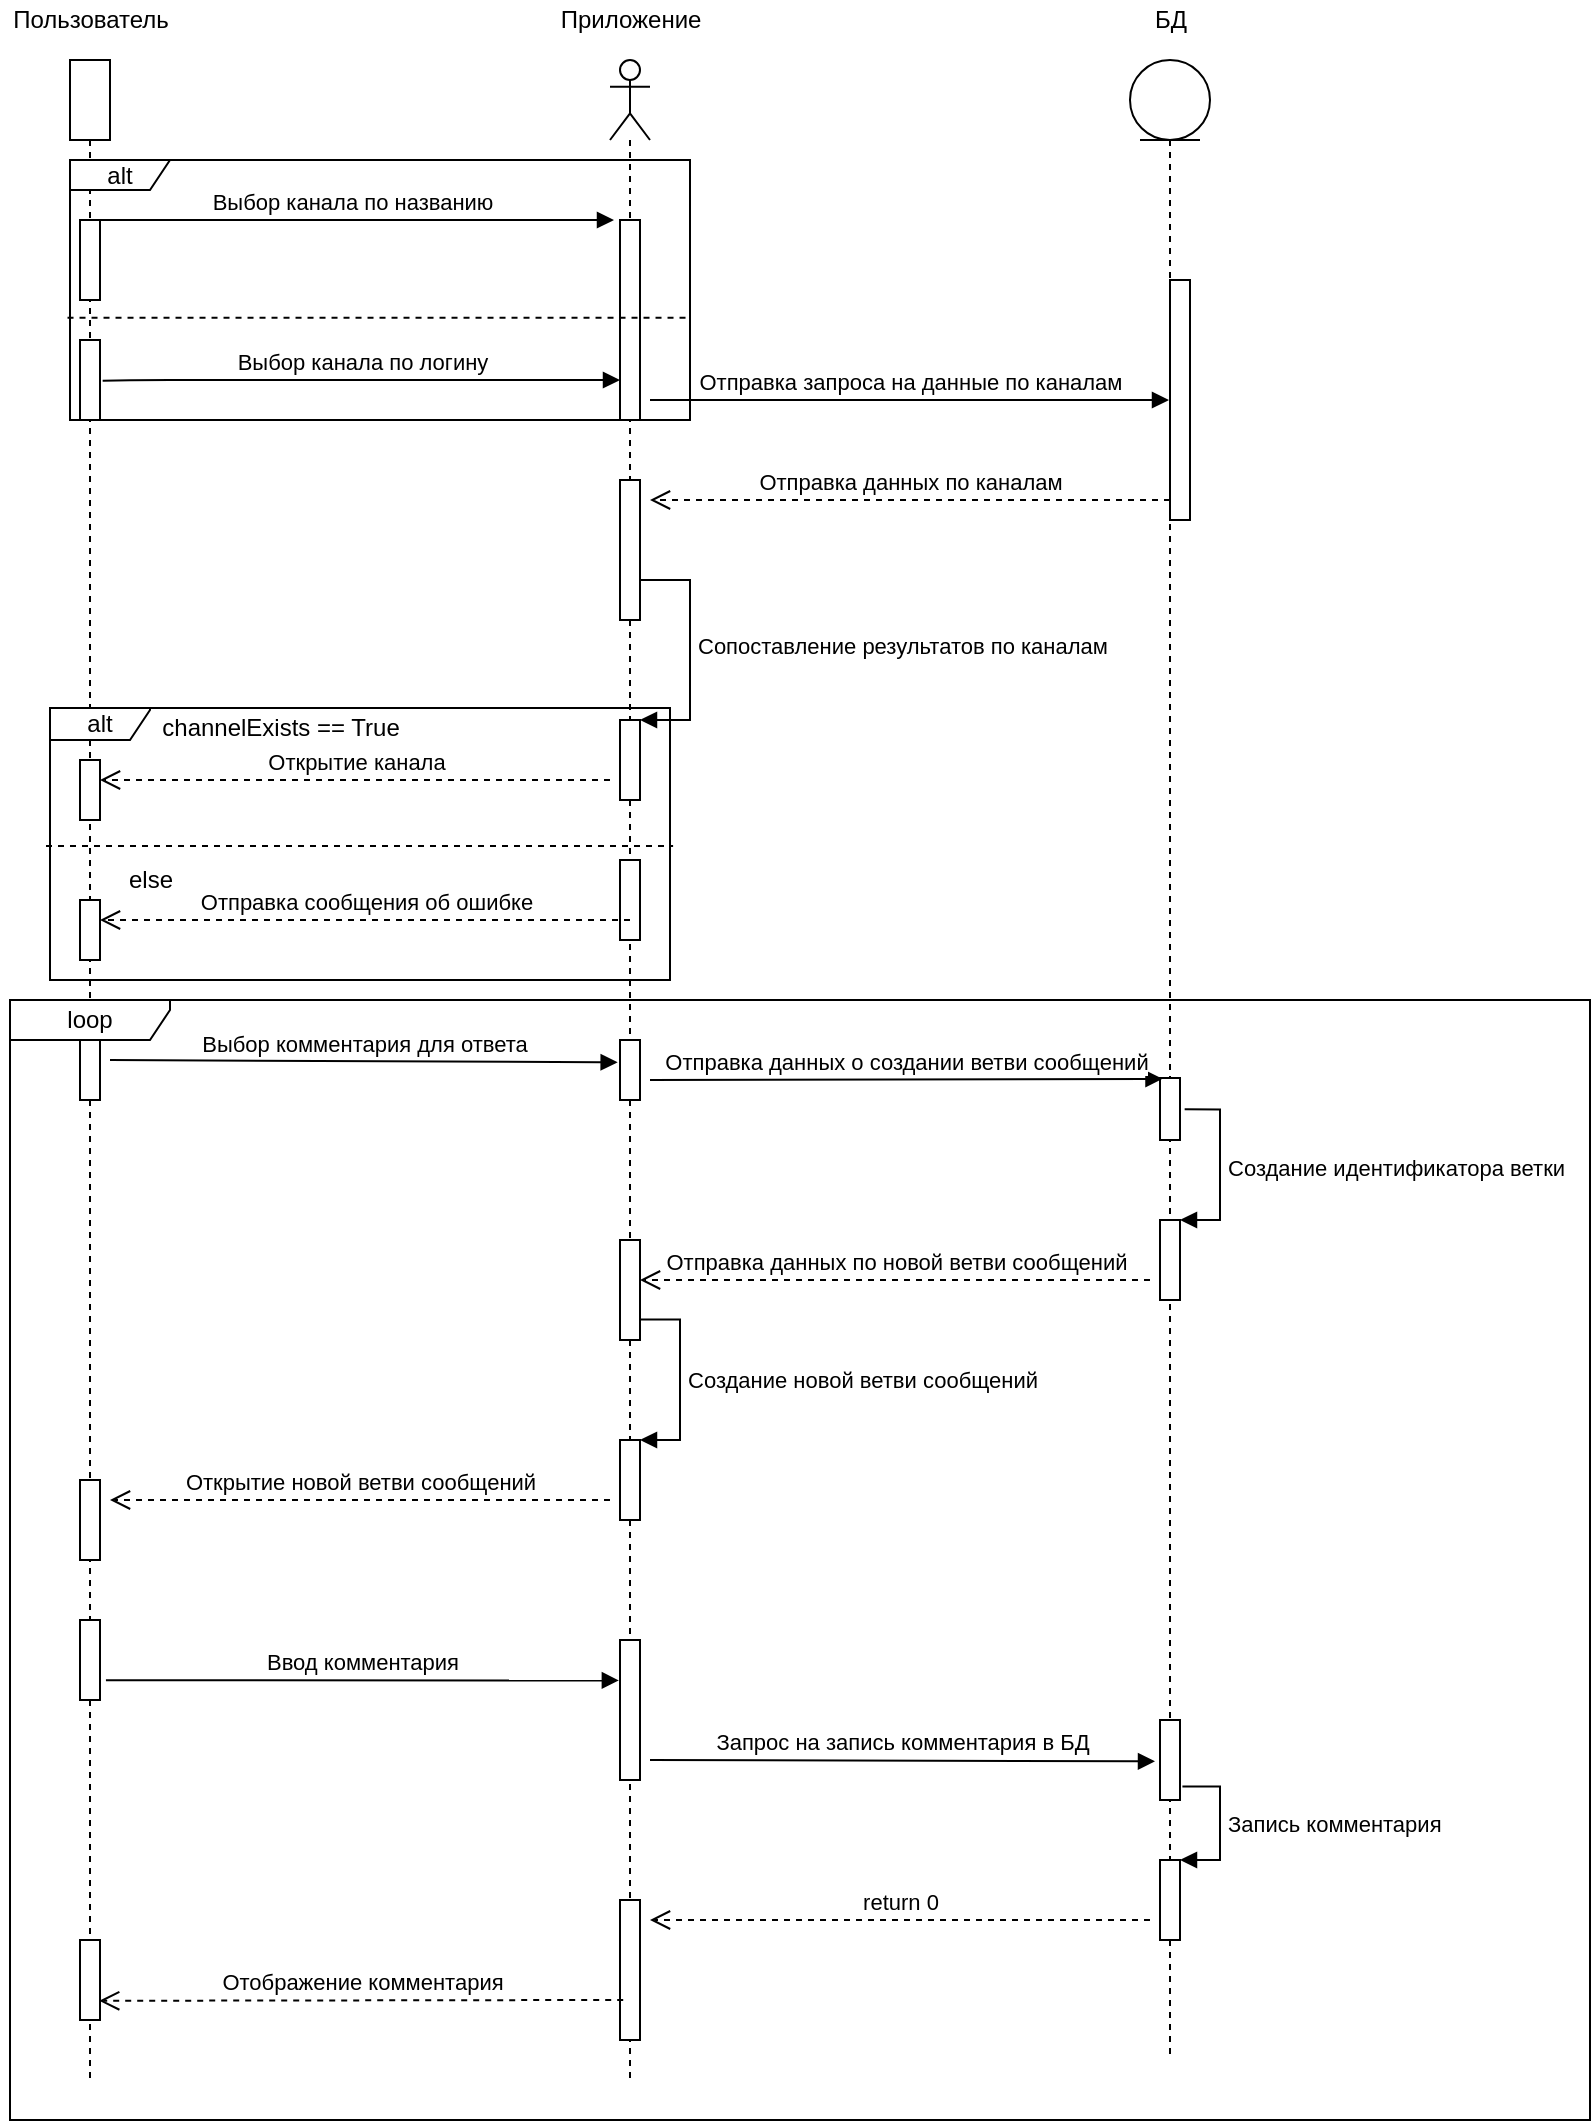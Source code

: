 <mxfile version="12.3.7" type="device" pages="1"><diagram id="5BWS3-hBCeJB5udXJ6Hx" name="Page-1"><mxGraphModel dx="2031" dy="1064" grid="1" gridSize="10" guides="1" tooltips="1" connect="1" arrows="1" fold="1" page="1" pageScale="1" pageWidth="850" pageHeight="1100" math="0" shadow="0"><root><mxCell id="0"/><mxCell id="1" parent="0"/><mxCell id="beV5U1JtUHnIAIarnYRb-1" value="" style="html=1;points=[];perimeter=orthogonalPerimeter;shape=umlLifeline;participant=label;fontFamily=Helvetica;fontSize=12;fontColor=#000000;align=center;strokeColor=#000000;fillColor=#ffffff;recursiveResize=0;container=1;collapsible=0;" vertex="1" parent="1"><mxGeometry x="70" y="40" width="20" height="1010" as="geometry"/></mxCell><mxCell id="beV5U1JtUHnIAIarnYRb-8" value="" style="html=1;points=[];perimeter=orthogonalPerimeter;" vertex="1" parent="beV5U1JtUHnIAIarnYRb-1"><mxGeometry x="5" y="80" width="10" height="40" as="geometry"/></mxCell><mxCell id="beV5U1JtUHnIAIarnYRb-10" value="Выбор канала по названию" style="html=1;verticalAlign=bottom;endArrow=block;entryX=-0.3;entryY=0;entryDx=0;entryDy=0;entryPerimeter=0;" edge="1" parent="beV5U1JtUHnIAIarnYRb-1" target="beV5U1JtUHnIAIarnYRb-12"><mxGeometry width="80" relative="1" as="geometry"><mxPoint x="10" y="80" as="sourcePoint"/><mxPoint x="250" y="80" as="targetPoint"/></mxGeometry></mxCell><mxCell id="beV5U1JtUHnIAIarnYRb-26" value="" style="html=1;points=[];perimeter=orthogonalPerimeter;" vertex="1" parent="beV5U1JtUHnIAIarnYRb-1"><mxGeometry x="5" y="140" width="10" height="40" as="geometry"/></mxCell><mxCell id="beV5U1JtUHnIAIarnYRb-35" value="" style="html=1;points=[];perimeter=orthogonalPerimeter;" vertex="1" parent="beV5U1JtUHnIAIarnYRb-1"><mxGeometry x="5" y="350" width="10" height="30" as="geometry"/></mxCell><mxCell id="beV5U1JtUHnIAIarnYRb-36" value="" style="html=1;points=[];perimeter=orthogonalPerimeter;" vertex="1" parent="beV5U1JtUHnIAIarnYRb-1"><mxGeometry x="5" y="420" width="10" height="30" as="geometry"/></mxCell><mxCell id="beV5U1JtUHnIAIarnYRb-39" value="" style="html=1;points=[];perimeter=orthogonalPerimeter;" vertex="1" parent="beV5U1JtUHnIAIarnYRb-1"><mxGeometry x="5" y="480" width="10" height="40" as="geometry"/></mxCell><mxCell id="beV5U1JtUHnIAIarnYRb-57" value="" style="html=1;points=[];perimeter=orthogonalPerimeter;" vertex="1" parent="beV5U1JtUHnIAIarnYRb-1"><mxGeometry x="5" y="710" width="10" height="40" as="geometry"/></mxCell><mxCell id="beV5U1JtUHnIAIarnYRb-58" value="" style="html=1;points=[];perimeter=orthogonalPerimeter;" vertex="1" parent="beV5U1JtUHnIAIarnYRb-1"><mxGeometry x="5" y="780" width="10" height="40" as="geometry"/></mxCell><mxCell id="beV5U1JtUHnIAIarnYRb-69" value="" style="html=1;points=[];perimeter=orthogonalPerimeter;" vertex="1" parent="beV5U1JtUHnIAIarnYRb-1"><mxGeometry x="5" y="940" width="10" height="40" as="geometry"/></mxCell><mxCell id="beV5U1JtUHnIAIarnYRb-3" value="" style="shape=umlLifeline;participant=umlActor;perimeter=lifelinePerimeter;whiteSpace=wrap;html=1;container=1;collapsible=0;recursiveResize=0;verticalAlign=top;spacingTop=36;labelBackgroundColor=#ffffff;outlineConnect=0;" vertex="1" parent="1"><mxGeometry x="340" y="40" width="20" height="1010" as="geometry"/></mxCell><mxCell id="beV5U1JtUHnIAIarnYRb-12" value="" style="html=1;points=[];perimeter=orthogonalPerimeter;" vertex="1" parent="beV5U1JtUHnIAIarnYRb-3"><mxGeometry x="5" y="80" width="10" height="100" as="geometry"/></mxCell><mxCell id="beV5U1JtUHnIAIarnYRb-30" value="" style="html=1;points=[];perimeter=orthogonalPerimeter;" vertex="1" parent="beV5U1JtUHnIAIarnYRb-3"><mxGeometry x="5" y="210" width="10" height="70" as="geometry"/></mxCell><mxCell id="beV5U1JtUHnIAIarnYRb-31" value="" style="html=1;points=[];perimeter=orthogonalPerimeter;" vertex="1" parent="beV5U1JtUHnIAIarnYRb-3"><mxGeometry x="5" y="330" width="10" height="40" as="geometry"/></mxCell><mxCell id="beV5U1JtUHnIAIarnYRb-32" value="Сопоставление результатов по каналам" style="edgeStyle=orthogonalEdgeStyle;html=1;align=left;spacingLeft=2;endArrow=block;rounded=0;entryX=1;entryY=0;" edge="1" target="beV5U1JtUHnIAIarnYRb-31" parent="beV5U1JtUHnIAIarnYRb-3"><mxGeometry relative="1" as="geometry"><mxPoint x="20" y="260" as="sourcePoint"/><Array as="points"><mxPoint x="15" y="260"/><mxPoint x="40" y="260"/><mxPoint x="40" y="330"/></Array></mxGeometry></mxCell><mxCell id="beV5U1JtUHnIAIarnYRb-37" value="" style="html=1;points=[];perimeter=orthogonalPerimeter;" vertex="1" parent="beV5U1JtUHnIAIarnYRb-3"><mxGeometry x="5" y="400" width="10" height="40" as="geometry"/></mxCell><mxCell id="beV5U1JtUHnIAIarnYRb-46" value="" style="html=1;points=[];perimeter=orthogonalPerimeter;" vertex="1" parent="beV5U1JtUHnIAIarnYRb-3"><mxGeometry x="5" y="490" width="10" height="30" as="geometry"/></mxCell><mxCell id="beV5U1JtUHnIAIarnYRb-53" value="" style="html=1;points=[];perimeter=orthogonalPerimeter;" vertex="1" parent="beV5U1JtUHnIAIarnYRb-3"><mxGeometry x="5" y="590" width="10" height="50" as="geometry"/></mxCell><mxCell id="beV5U1JtUHnIAIarnYRb-54" value="" style="html=1;points=[];perimeter=orthogonalPerimeter;" vertex="1" parent="beV5U1JtUHnIAIarnYRb-3"><mxGeometry x="5" y="690" width="10" height="40" as="geometry"/></mxCell><mxCell id="beV5U1JtUHnIAIarnYRb-55" value="Создание новой ветви сообщений" style="edgeStyle=orthogonalEdgeStyle;html=1;align=left;spacingLeft=2;endArrow=block;rounded=0;entryX=1;entryY=0;exitX=1.038;exitY=0.795;exitDx=0;exitDy=0;exitPerimeter=0;" edge="1" target="beV5U1JtUHnIAIarnYRb-54" parent="beV5U1JtUHnIAIarnYRb-3" source="beV5U1JtUHnIAIarnYRb-53"><mxGeometry relative="1" as="geometry"><mxPoint x="10" y="670" as="sourcePoint"/><Array as="points"><mxPoint x="35" y="630"/><mxPoint x="35" y="690"/></Array></mxGeometry></mxCell><mxCell id="beV5U1JtUHnIAIarnYRb-60" value="" style="html=1;points=[];perimeter=orthogonalPerimeter;" vertex="1" parent="beV5U1JtUHnIAIarnYRb-3"><mxGeometry x="5" y="790" width="10" height="70" as="geometry"/></mxCell><mxCell id="beV5U1JtUHnIAIarnYRb-67" value="" style="html=1;points=[];perimeter=orthogonalPerimeter;" vertex="1" parent="beV5U1JtUHnIAIarnYRb-3"><mxGeometry x="5" y="920" width="10" height="70" as="geometry"/></mxCell><mxCell id="beV5U1JtUHnIAIarnYRb-4" value="" style="shape=umlLifeline;participant=umlEntity;perimeter=lifelinePerimeter;whiteSpace=wrap;html=1;container=1;collapsible=0;recursiveResize=0;verticalAlign=top;spacingTop=36;labelBackgroundColor=#ffffff;outlineConnect=0;" vertex="1" parent="1"><mxGeometry x="600" y="40" width="40" height="1000" as="geometry"/></mxCell><mxCell id="beV5U1JtUHnIAIarnYRb-19" value="" style="html=1;points=[];perimeter=orthogonalPerimeter;" vertex="1" parent="beV5U1JtUHnIAIarnYRb-4"><mxGeometry x="20" y="110" width="10" height="120" as="geometry"/></mxCell><mxCell id="beV5U1JtUHnIAIarnYRb-47" value="" style="html=1;points=[];perimeter=orthogonalPerimeter;" vertex="1" parent="beV5U1JtUHnIAIarnYRb-4"><mxGeometry x="15" y="509" width="10" height="31" as="geometry"/></mxCell><mxCell id="beV5U1JtUHnIAIarnYRb-49" value="" style="html=1;points=[];perimeter=orthogonalPerimeter;" vertex="1" parent="beV5U1JtUHnIAIarnYRb-4"><mxGeometry x="15" y="580" width="10" height="40" as="geometry"/></mxCell><mxCell id="beV5U1JtUHnIAIarnYRb-50" value="Создание идентификатора ветки" style="edgeStyle=orthogonalEdgeStyle;html=1;align=left;spacingLeft=2;endArrow=block;rounded=0;entryX=1;entryY=0;exitX=1.233;exitY=0.505;exitDx=0;exitDy=0;exitPerimeter=0;" edge="1" target="beV5U1JtUHnIAIarnYRb-49" parent="beV5U1JtUHnIAIarnYRb-4" source="beV5U1JtUHnIAIarnYRb-47"><mxGeometry relative="1" as="geometry"><mxPoint x="20" y="560" as="sourcePoint"/><Array as="points"><mxPoint x="45" y="525"/><mxPoint x="45" y="580"/></Array></mxGeometry></mxCell><mxCell id="beV5U1JtUHnIAIarnYRb-62" value="" style="html=1;points=[];perimeter=orthogonalPerimeter;" vertex="1" parent="beV5U1JtUHnIAIarnYRb-4"><mxGeometry x="15" y="830" width="10" height="40" as="geometry"/></mxCell><mxCell id="beV5U1JtUHnIAIarnYRb-65" value="" style="html=1;points=[];perimeter=orthogonalPerimeter;" vertex="1" parent="beV5U1JtUHnIAIarnYRb-4"><mxGeometry x="15" y="900" width="10" height="40" as="geometry"/></mxCell><mxCell id="beV5U1JtUHnIAIarnYRb-66" value="Запись комментария" style="edgeStyle=orthogonalEdgeStyle;html=1;align=left;spacingLeft=2;endArrow=block;rounded=0;entryX=1;entryY=0;exitX=1.12;exitY=0.83;exitDx=0;exitDy=0;exitPerimeter=0;" edge="1" target="beV5U1JtUHnIAIarnYRb-65" parent="beV5U1JtUHnIAIarnYRb-4" source="beV5U1JtUHnIAIarnYRb-62"><mxGeometry relative="1" as="geometry"><mxPoint x="20" y="880" as="sourcePoint"/><Array as="points"><mxPoint x="45" y="863"/><mxPoint x="45" y="900"/></Array></mxGeometry></mxCell><mxCell id="beV5U1JtUHnIAIarnYRb-5" value="Пользователь" style="text;html=1;align=center;verticalAlign=middle;resizable=0;points=[];;autosize=1;" vertex="1" parent="1"><mxGeometry x="35" y="10" width="90" height="20" as="geometry"/></mxCell><mxCell id="beV5U1JtUHnIAIarnYRb-6" value="Приложение" style="text;html=1;align=center;verticalAlign=middle;resizable=0;points=[];;autosize=1;" vertex="1" parent="1"><mxGeometry x="305" y="10" width="90" height="20" as="geometry"/></mxCell><mxCell id="beV5U1JtUHnIAIarnYRb-7" value="БД" style="text;html=1;align=center;verticalAlign=middle;resizable=0;points=[];;autosize=1;" vertex="1" parent="1"><mxGeometry x="605" y="10" width="30" height="20" as="geometry"/></mxCell><mxCell id="beV5U1JtUHnIAIarnYRb-18" value="Выбор канала по логину" style="html=1;verticalAlign=bottom;endArrow=block;exitX=1.133;exitY=0.508;exitDx=0;exitDy=0;exitPerimeter=0;" edge="1" parent="1" source="beV5U1JtUHnIAIarnYRb-26" target="beV5U1JtUHnIAIarnYRb-12"><mxGeometry width="80" relative="1" as="geometry"><mxPoint x="88" y="180" as="sourcePoint"/><mxPoint x="340" y="180" as="targetPoint"/><Array as="points"><mxPoint x="110" y="200"/><mxPoint x="250" y="200"/></Array></mxGeometry></mxCell><mxCell id="beV5U1JtUHnIAIarnYRb-20" value="Отправка запроса на данные по каналам" style="html=1;verticalAlign=bottom;endArrow=block;" edge="1" parent="1" target="beV5U1JtUHnIAIarnYRb-4"><mxGeometry width="80" relative="1" as="geometry"><mxPoint x="360" y="210" as="sourcePoint"/><mxPoint x="616" y="213" as="targetPoint"/></mxGeometry></mxCell><mxCell id="beV5U1JtUHnIAIarnYRb-21" value="Отправка данных по каналам" style="html=1;verticalAlign=bottom;endArrow=open;dashed=1;endSize=8;" edge="1" parent="1"><mxGeometry relative="1" as="geometry"><mxPoint x="620" y="260" as="sourcePoint"/><mxPoint x="360" y="260" as="targetPoint"/></mxGeometry></mxCell><mxCell id="beV5U1JtUHnIAIarnYRb-34" value="Открытие канала" style="html=1;verticalAlign=bottom;endArrow=open;dashed=1;endSize=8;" edge="1" parent="1" target="beV5U1JtUHnIAIarnYRb-35"><mxGeometry relative="1" as="geometry"><mxPoint x="340" y="400" as="sourcePoint"/><mxPoint x="100" y="400" as="targetPoint"/></mxGeometry></mxCell><mxCell id="beV5U1JtUHnIAIarnYRb-38" value="Отправка сообщения об ошибке" style="html=1;verticalAlign=bottom;endArrow=open;dashed=1;endSize=8;" edge="1" parent="1"><mxGeometry relative="1" as="geometry"><mxPoint x="350" y="470" as="sourcePoint"/><mxPoint x="85" y="470" as="targetPoint"/></mxGeometry></mxCell><mxCell id="beV5U1JtUHnIAIarnYRb-45" value="Выбор комментария для ответа" style="html=1;verticalAlign=bottom;endArrow=block;entryX=-0.117;entryY=0.372;entryDx=0;entryDy=0;entryPerimeter=0;" edge="1" parent="1" target="beV5U1JtUHnIAIarnYRb-46"><mxGeometry width="80" relative="1" as="geometry"><mxPoint x="90" y="540" as="sourcePoint"/><mxPoint x="340" y="540" as="targetPoint"/></mxGeometry></mxCell><mxCell id="beV5U1JtUHnIAIarnYRb-48" value="Отправка данных о создании ветви сообщений" style="html=1;verticalAlign=bottom;endArrow=block;entryX=0.124;entryY=0.014;entryDx=0;entryDy=0;entryPerimeter=0;" edge="1" parent="1" target="beV5U1JtUHnIAIarnYRb-47"><mxGeometry width="80" relative="1" as="geometry"><mxPoint x="360" y="550" as="sourcePoint"/><mxPoint x="440" y="550" as="targetPoint"/></mxGeometry></mxCell><mxCell id="beV5U1JtUHnIAIarnYRb-52" value="Отправка данных по новой ветви сообщений" style="html=1;verticalAlign=bottom;endArrow=open;dashed=1;endSize=8;" edge="1" parent="1" target="beV5U1JtUHnIAIarnYRb-53"><mxGeometry relative="1" as="geometry"><mxPoint x="610" y="650" as="sourcePoint"/><mxPoint x="370" y="650" as="targetPoint"/></mxGeometry></mxCell><mxCell id="beV5U1JtUHnIAIarnYRb-56" value="Открытие новой ветви сообщений" style="html=1;verticalAlign=bottom;endArrow=open;dashed=1;endSize=8;" edge="1" parent="1"><mxGeometry relative="1" as="geometry"><mxPoint x="340" y="760" as="sourcePoint"/><mxPoint x="90" y="760" as="targetPoint"/></mxGeometry></mxCell><mxCell id="beV5U1JtUHnIAIarnYRb-59" value="Ввод комментария" style="html=1;verticalAlign=bottom;endArrow=block;exitX=1.297;exitY=0.753;exitDx=0;exitDy=0;exitPerimeter=0;entryX=-0.057;entryY=0.289;entryDx=0;entryDy=0;entryPerimeter=0;" edge="1" parent="1" source="beV5U1JtUHnIAIarnYRb-58" target="beV5U1JtUHnIAIarnYRb-60"><mxGeometry width="80" relative="1" as="geometry"><mxPoint x="90" y="850" as="sourcePoint"/><mxPoint x="330" y="851" as="targetPoint"/></mxGeometry></mxCell><mxCell id="beV5U1JtUHnIAIarnYRb-61" value="Запрос на запись комментария в БД" style="html=1;verticalAlign=bottom;endArrow=block;entryX=-0.25;entryY=0.517;entryDx=0;entryDy=0;entryPerimeter=0;" edge="1" parent="1" target="beV5U1JtUHnIAIarnYRb-62"><mxGeometry width="80" relative="1" as="geometry"><mxPoint x="360" y="890" as="sourcePoint"/><mxPoint x="600" y="890" as="targetPoint"/></mxGeometry></mxCell><mxCell id="beV5U1JtUHnIAIarnYRb-68" value="return 0" style="html=1;verticalAlign=bottom;endArrow=open;dashed=1;endSize=8;" edge="1" parent="1"><mxGeometry relative="1" as="geometry"><mxPoint x="610" y="970" as="sourcePoint"/><mxPoint x="360" y="970" as="targetPoint"/></mxGeometry></mxCell><mxCell id="beV5U1JtUHnIAIarnYRb-70" value="Отображение комментария" style="html=1;verticalAlign=bottom;endArrow=open;dashed=1;endSize=8;exitX=0.16;exitY=0.714;exitDx=0;exitDy=0;exitPerimeter=0;entryX=0.96;entryY=0.76;entryDx=0;entryDy=0;entryPerimeter=0;" edge="1" parent="1" source="beV5U1JtUHnIAIarnYRb-67" target="beV5U1JtUHnIAIarnYRb-69"><mxGeometry relative="1" as="geometry"><mxPoint x="340" y="1010" as="sourcePoint"/><mxPoint x="260" y="1010" as="targetPoint"/></mxGeometry></mxCell><mxCell id="beV5U1JtUHnIAIarnYRb-71" value="alt" style="shape=umlFrame;whiteSpace=wrap;html=1;width=50;height=15;" vertex="1" parent="1"><mxGeometry x="70" y="90" width="310" height="130" as="geometry"/></mxCell><mxCell id="beV5U1JtUHnIAIarnYRb-72" value="alt" style="shape=umlFrame;whiteSpace=wrap;html=1;width=50;height=16;" vertex="1" parent="1"><mxGeometry x="60" y="364" width="310" height="136" as="geometry"/></mxCell><mxCell id="beV5U1JtUHnIAIarnYRb-73" value="channelExists == True" style="text;html=1;align=center;verticalAlign=middle;resizable=0;points=[];;autosize=1;" vertex="1" parent="1"><mxGeometry x="110" y="364" width="130" height="20" as="geometry"/></mxCell><mxCell id="beV5U1JtUHnIAIarnYRb-74" value="else" style="text;html=1;align=center;verticalAlign=middle;resizable=0;points=[];;autosize=1;" vertex="1" parent="1"><mxGeometry x="90" y="440" width="40" height="20" as="geometry"/></mxCell><mxCell id="beV5U1JtUHnIAIarnYRb-75" value="" style="endArrow=none;dashed=1;html=1;entryX=1.005;entryY=0.507;entryDx=0;entryDy=0;entryPerimeter=0;" edge="1" parent="1" target="beV5U1JtUHnIAIarnYRb-72"><mxGeometry width="50" height="50" relative="1" as="geometry"><mxPoint x="58" y="433" as="sourcePoint"/><mxPoint x="190" y="410" as="targetPoint"/></mxGeometry></mxCell><mxCell id="beV5U1JtUHnIAIarnYRb-76" value="" style="endArrow=none;dashed=1;html=1;exitX=-0.004;exitY=0.607;exitDx=0;exitDy=0;exitPerimeter=0;entryX=1;entryY=0.607;entryDx=0;entryDy=0;entryPerimeter=0;" edge="1" parent="1" source="beV5U1JtUHnIAIarnYRb-71" target="beV5U1JtUHnIAIarnYRb-71"><mxGeometry width="50" height="50" relative="1" as="geometry"><mxPoint x="190" y="190" as="sourcePoint"/><mxPoint x="240" y="140" as="targetPoint"/></mxGeometry></mxCell><mxCell id="beV5U1JtUHnIAIarnYRb-77" value="loop" style="shape=umlFrame;whiteSpace=wrap;html=1;width=80;height=20;" vertex="1" parent="1"><mxGeometry x="40" y="510" width="790" height="560" as="geometry"/></mxCell></root></mxGraphModel></diagram></mxfile>